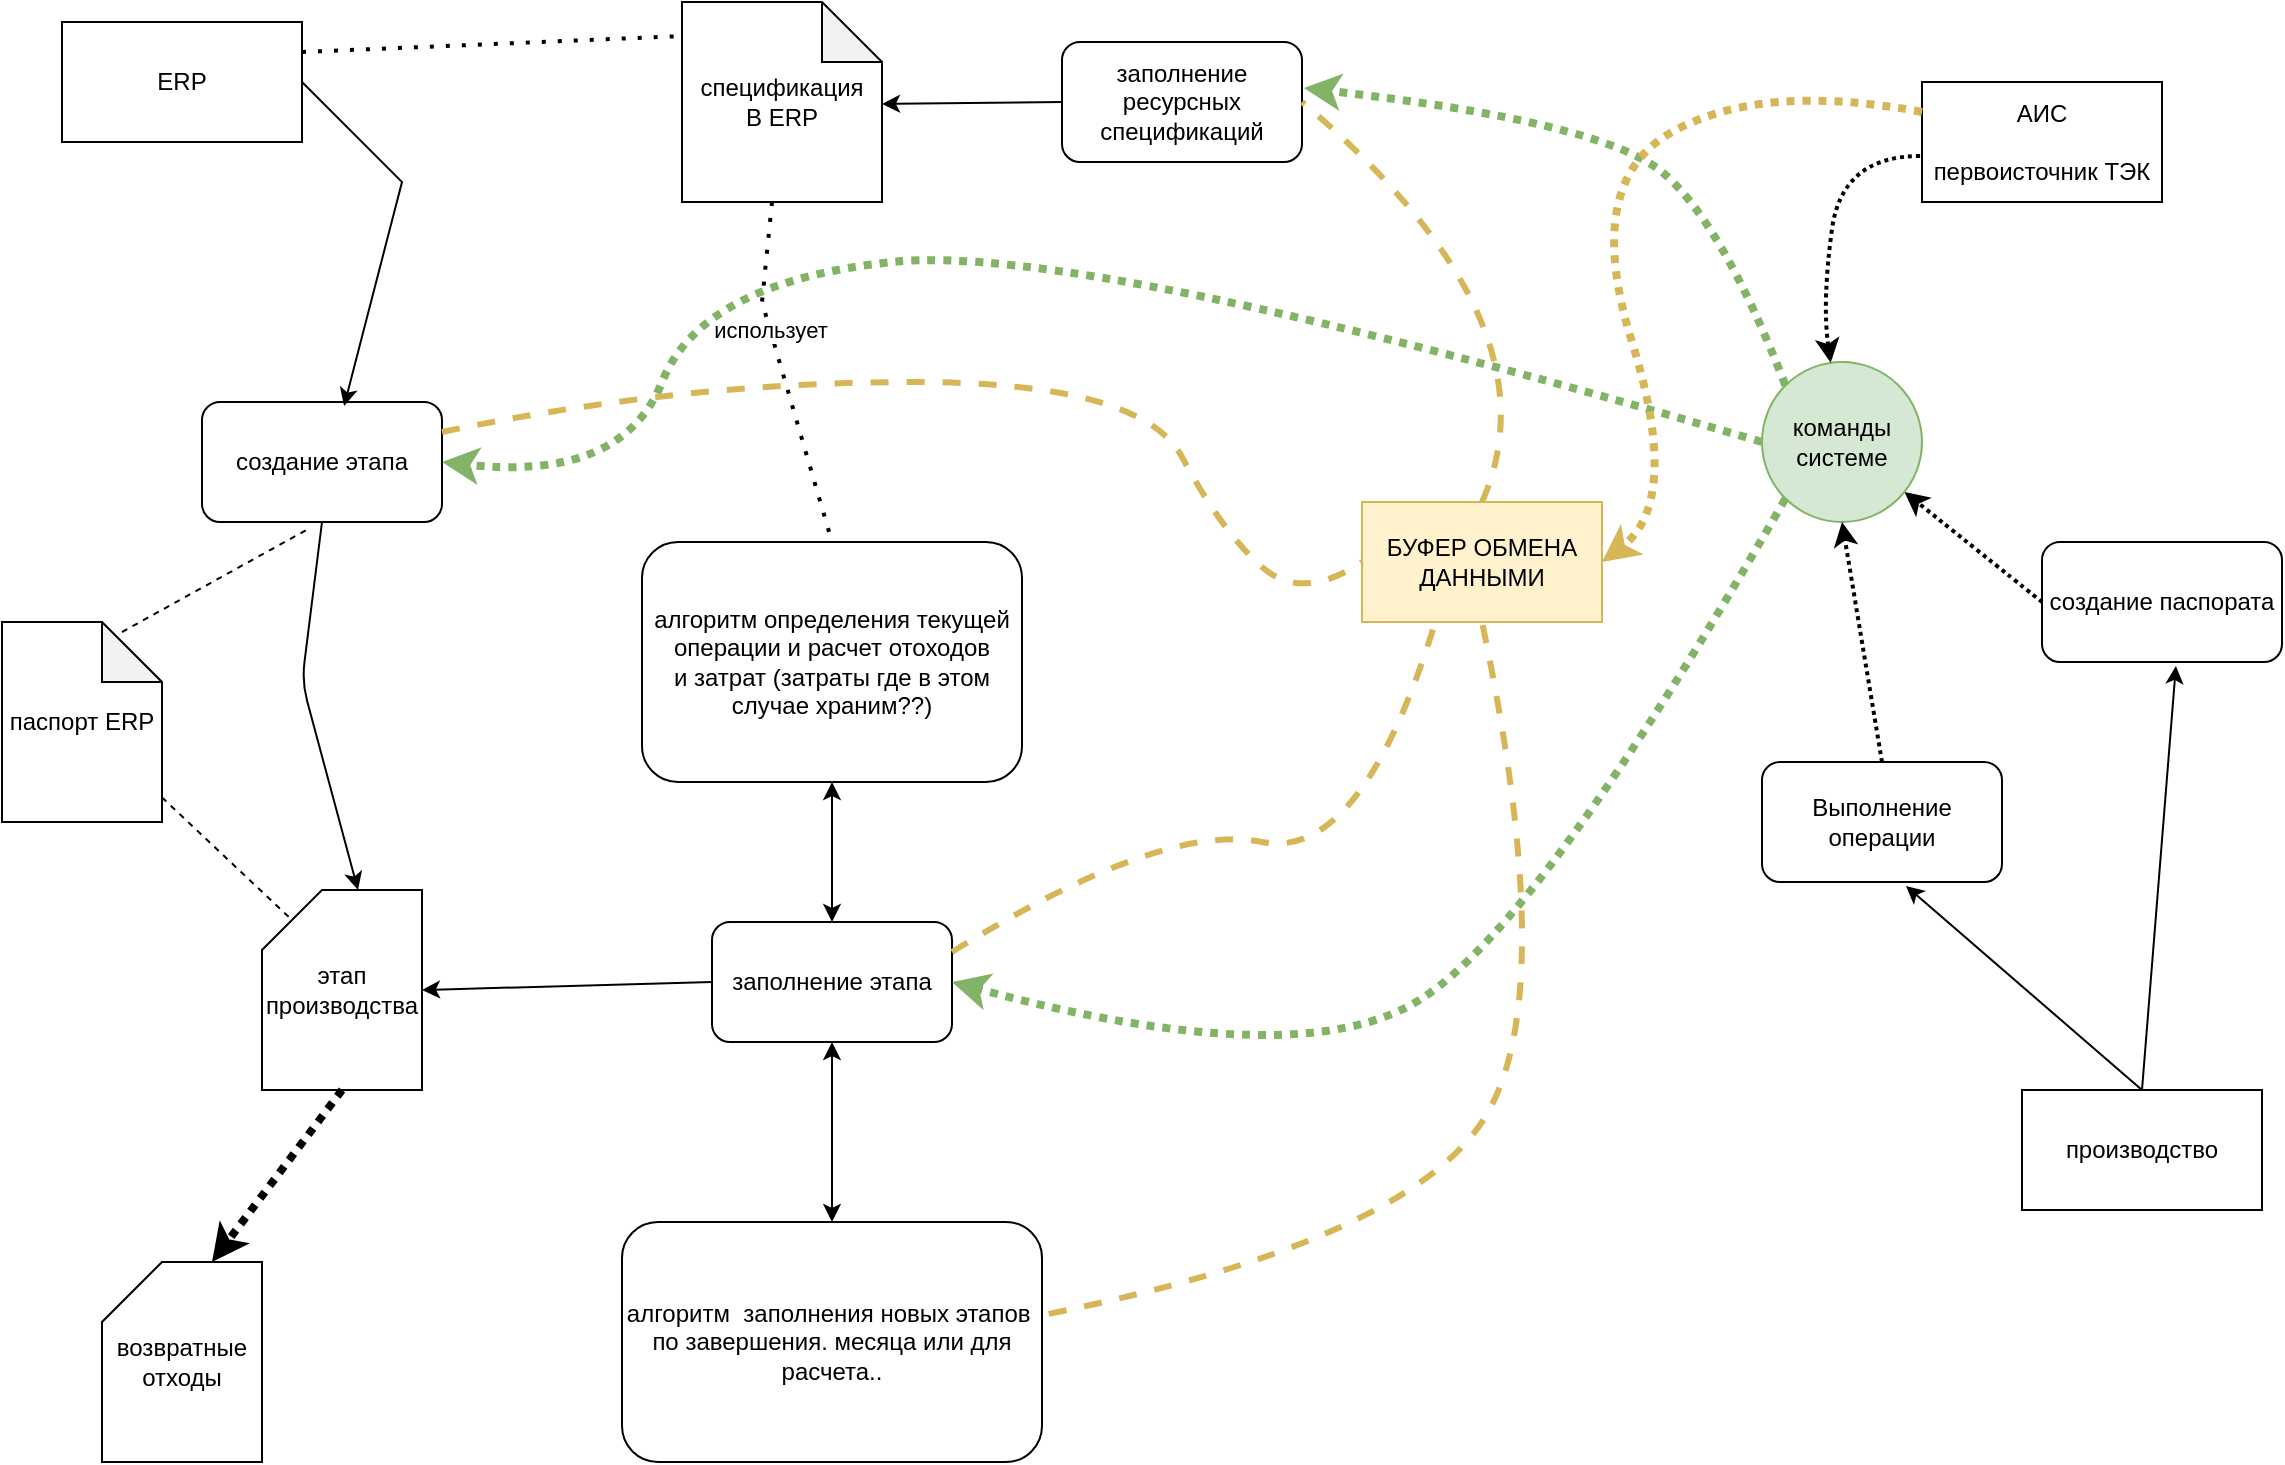 <mxfile version="20.2.7" type="github">
  <diagram id="PHX1l-ExRGSCwsFTTTdl" name="Страница 1">
    <mxGraphModel dx="1422" dy="857" grid="1" gridSize="10" guides="1" tooltips="1" connect="1" arrows="1" fold="1" page="1" pageScale="1" pageWidth="1169" pageHeight="827" math="0" shadow="0">
      <root>
        <mxCell id="0" />
        <mxCell id="1" parent="0" />
        <mxCell id="NBpqTVy8cXAawz9MeVF5-1" value="АИС&lt;br&gt;&lt;br&gt;первоисточник ТЭК" style="rounded=0;whiteSpace=wrap;html=1;" vertex="1" parent="1">
          <mxGeometry x="980" y="60" width="120" height="60" as="geometry" />
        </mxCell>
        <mxCell id="NBpqTVy8cXAawz9MeVF5-2" value="ERP" style="rounded=0;whiteSpace=wrap;html=1;" vertex="1" parent="1">
          <mxGeometry x="50" y="30" width="120" height="60" as="geometry" />
        </mxCell>
        <mxCell id="NBpqTVy8cXAawz9MeVF5-3" value="спецификация&lt;br&gt;В ERP" style="shape=note;whiteSpace=wrap;html=1;backgroundOutline=1;darkOpacity=0.05;" vertex="1" parent="1">
          <mxGeometry x="360" y="20" width="100" height="100" as="geometry" />
        </mxCell>
        <mxCell id="NBpqTVy8cXAawz9MeVF5-4" value="производство" style="rounded=0;whiteSpace=wrap;html=1;" vertex="1" parent="1">
          <mxGeometry x="1030" y="564" width="120" height="60" as="geometry" />
        </mxCell>
        <mxCell id="NBpqTVy8cXAawz9MeVF5-5" value="заполнение этапа" style="rounded=1;whiteSpace=wrap;html=1;" vertex="1" parent="1">
          <mxGeometry x="375" y="480" width="120" height="60" as="geometry" />
        </mxCell>
        <mxCell id="NBpqTVy8cXAawz9MeVF5-6" value="" style="endArrow=none;dashed=1;html=1;dashPattern=1 3;strokeWidth=2;rounded=0;entryX=0.5;entryY=0;entryDx=0;entryDy=0;" edge="1" parent="1" source="NBpqTVy8cXAawz9MeVF5-3" target="NBpqTVy8cXAawz9MeVF5-25">
          <mxGeometry width="50" height="50" relative="1" as="geometry">
            <mxPoint x="240" y="450" as="sourcePoint" />
            <mxPoint x="510" y="260" as="targetPoint" />
            <Array as="points">
              <mxPoint x="400" y="170" />
            </Array>
          </mxGeometry>
        </mxCell>
        <mxCell id="NBpqTVy8cXAawz9MeVF5-7" value="использует" style="edgeLabel;html=1;align=center;verticalAlign=middle;resizable=0;points=[];" vertex="1" connectable="0" parent="NBpqTVy8cXAawz9MeVF5-6">
          <mxGeometry x="-0.258" relative="1" as="geometry">
            <mxPoint as="offset" />
          </mxGeometry>
        </mxCell>
        <mxCell id="NBpqTVy8cXAawz9MeVF5-9" value="этап производства" style="shape=card;whiteSpace=wrap;html=1;" vertex="1" parent="1">
          <mxGeometry x="150" y="464" width="80" height="100" as="geometry" />
        </mxCell>
        <mxCell id="NBpqTVy8cXAawz9MeVF5-10" value="" style="endArrow=classic;html=1;rounded=0;exitX=0;exitY=0.5;exitDx=0;exitDy=0;entryX=1;entryY=0.5;entryDx=0;entryDy=0;entryPerimeter=0;" edge="1" parent="1" source="NBpqTVy8cXAawz9MeVF5-5" target="NBpqTVy8cXAawz9MeVF5-9">
          <mxGeometry width="50" height="50" relative="1" as="geometry">
            <mxPoint x="310" y="594" as="sourcePoint" />
            <mxPoint x="360" y="544" as="targetPoint" />
          </mxGeometry>
        </mxCell>
        <mxCell id="NBpqTVy8cXAawz9MeVF5-11" value="заполнение ресурсных спецификаций" style="rounded=1;whiteSpace=wrap;html=1;" vertex="1" parent="1">
          <mxGeometry x="550" y="40" width="120" height="60" as="geometry" />
        </mxCell>
        <mxCell id="NBpqTVy8cXAawz9MeVF5-13" value="" style="endArrow=classic;html=1;rounded=0;exitX=0;exitY=0.5;exitDx=0;exitDy=0;entryX=1;entryY=0.51;entryDx=0;entryDy=0;entryPerimeter=0;" edge="1" parent="1" source="NBpqTVy8cXAawz9MeVF5-11" target="NBpqTVy8cXAawz9MeVF5-3">
          <mxGeometry width="50" height="50" relative="1" as="geometry">
            <mxPoint x="510" y="120" as="sourcePoint" />
            <mxPoint x="560" y="70" as="targetPoint" />
          </mxGeometry>
        </mxCell>
        <mxCell id="NBpqTVy8cXAawz9MeVF5-14" value="создание этапа" style="rounded=1;whiteSpace=wrap;html=1;" vertex="1" parent="1">
          <mxGeometry x="120" y="220" width="120" height="60" as="geometry" />
        </mxCell>
        <mxCell id="NBpqTVy8cXAawz9MeVF5-15" value="" style="endArrow=classic;html=1;rounded=0;exitX=1;exitY=0.5;exitDx=0;exitDy=0;entryX=0.592;entryY=0.033;entryDx=0;entryDy=0;entryPerimeter=0;" edge="1" parent="1" source="NBpqTVy8cXAawz9MeVF5-2" target="NBpqTVy8cXAawz9MeVF5-14">
          <mxGeometry width="50" height="50" relative="1" as="geometry">
            <mxPoint x="240" y="150" as="sourcePoint" />
            <mxPoint x="290" y="100" as="targetPoint" />
            <Array as="points">
              <mxPoint x="220" y="110" />
            </Array>
          </mxGeometry>
        </mxCell>
        <mxCell id="NBpqTVy8cXAawz9MeVF5-16" value="" style="endArrow=none;dashed=1;html=1;dashPattern=1 3;strokeWidth=2;rounded=0;exitX=1;exitY=0.25;exitDx=0;exitDy=0;entryX=0.01;entryY=0.17;entryDx=0;entryDy=0;entryPerimeter=0;" edge="1" parent="1" source="NBpqTVy8cXAawz9MeVF5-2" target="NBpqTVy8cXAawz9MeVF5-3">
          <mxGeometry width="50" height="50" relative="1" as="geometry">
            <mxPoint x="250" y="120" as="sourcePoint" />
            <mxPoint x="300" y="70" as="targetPoint" />
          </mxGeometry>
        </mxCell>
        <mxCell id="NBpqTVy8cXAawz9MeVF5-17" value="" style="endArrow=classic;html=1;rounded=1;exitX=0.5;exitY=1;exitDx=0;exitDy=0;entryX=0.6;entryY=0;entryDx=0;entryDy=0;entryPerimeter=0;" edge="1" parent="1" source="NBpqTVy8cXAawz9MeVF5-14" target="NBpqTVy8cXAawz9MeVF5-9">
          <mxGeometry width="50" height="50" relative="1" as="geometry">
            <mxPoint x="280" y="350" as="sourcePoint" />
            <mxPoint x="330" y="300" as="targetPoint" />
            <Array as="points">
              <mxPoint x="170" y="360" />
            </Array>
          </mxGeometry>
        </mxCell>
        <mxCell id="NBpqTVy8cXAawz9MeVF5-18" value="паспорт ERP" style="shape=note;whiteSpace=wrap;html=1;backgroundOutline=1;darkOpacity=0.05;" vertex="1" parent="1">
          <mxGeometry x="20" y="330" width="80" height="100" as="geometry" />
        </mxCell>
        <mxCell id="NBpqTVy8cXAawz9MeVF5-19" value="" style="endArrow=none;dashed=1;html=1;rounded=0;entryX=0.45;entryY=1.05;entryDx=0;entryDy=0;entryPerimeter=0;exitX=0.75;exitY=0.05;exitDx=0;exitDy=0;exitPerimeter=0;" edge="1" parent="1" source="NBpqTVy8cXAawz9MeVF5-18" target="NBpqTVy8cXAawz9MeVF5-14">
          <mxGeometry width="50" height="50" relative="1" as="geometry">
            <mxPoint x="60" y="260" as="sourcePoint" />
            <mxPoint x="110" y="210" as="targetPoint" />
          </mxGeometry>
        </mxCell>
        <mxCell id="NBpqTVy8cXAawz9MeVF5-23" value="" style="endArrow=none;dashed=1;html=1;rounded=0;entryX=0;entryY=0;entryDx=15;entryDy=15;entryPerimeter=0;" edge="1" parent="1" source="NBpqTVy8cXAawz9MeVF5-18" target="NBpqTVy8cXAawz9MeVF5-9">
          <mxGeometry width="50" height="50" relative="1" as="geometry">
            <mxPoint x="120" y="534" as="sourcePoint" />
            <mxPoint x="170" y="484" as="targetPoint" />
          </mxGeometry>
        </mxCell>
        <mxCell id="NBpqTVy8cXAawz9MeVF5-25" value="алгоритм определения текущей&lt;br&gt;операции и расчет отоходов&lt;br&gt;и затрат (затраты где в этом случае храним??)" style="rounded=1;whiteSpace=wrap;html=1;" vertex="1" parent="1">
          <mxGeometry x="340" y="290" width="190" height="120" as="geometry" />
        </mxCell>
        <mxCell id="NBpqTVy8cXAawz9MeVF5-26" value="создание паспората" style="rounded=1;whiteSpace=wrap;html=1;" vertex="1" parent="1">
          <mxGeometry x="1040" y="290" width="120" height="60" as="geometry" />
        </mxCell>
        <mxCell id="NBpqTVy8cXAawz9MeVF5-27" value="" style="endArrow=classic;html=1;rounded=0;exitX=0.5;exitY=0;exitDx=0;exitDy=0;entryX=0.558;entryY=1.033;entryDx=0;entryDy=0;entryPerimeter=0;" edge="1" parent="1" source="NBpqTVy8cXAawz9MeVF5-4" target="NBpqTVy8cXAawz9MeVF5-26">
          <mxGeometry width="50" height="50" relative="1" as="geometry">
            <mxPoint x="930" y="484" as="sourcePoint" />
            <mxPoint x="868.04" y="428.02" as="targetPoint" />
          </mxGeometry>
        </mxCell>
        <mxCell id="NBpqTVy8cXAawz9MeVF5-28" value="" style="endArrow=classic;html=1;exitX=0;exitY=0.5;exitDx=0;exitDy=0;curved=1;dashed=1;dashPattern=1 1;strokeWidth=2;" edge="1" parent="1" source="NBpqTVy8cXAawz9MeVF5-26" target="NBpqTVy8cXAawz9MeVF5-29">
          <mxGeometry width="50" height="50" relative="1" as="geometry">
            <mxPoint x="670" y="290" as="sourcePoint" />
            <mxPoint x="300" y="150" as="targetPoint" />
          </mxGeometry>
        </mxCell>
        <mxCell id="NBpqTVy8cXAawz9MeVF5-29" value="команды системе" style="ellipse;whiteSpace=wrap;html=1;aspect=fixed;fillColor=#d5e8d4;strokeColor=#82b366;" vertex="1" parent="1">
          <mxGeometry x="900" y="200" width="80" height="80" as="geometry" />
        </mxCell>
        <mxCell id="NBpqTVy8cXAawz9MeVF5-31" value="" style="curved=1;endArrow=classic;html=1;rounded=0;exitX=0;exitY=0.5;exitDx=0;exitDy=0;entryX=1;entryY=0.5;entryDx=0;entryDy=0;dashed=1;dashPattern=1 1;fillColor=#d5e8d4;strokeColor=#82b366;strokeWidth=4;" edge="1" parent="1" source="NBpqTVy8cXAawz9MeVF5-29" target="NBpqTVy8cXAawz9MeVF5-14">
          <mxGeometry width="50" height="50" relative="1" as="geometry">
            <mxPoint x="540" y="360" as="sourcePoint" />
            <mxPoint x="590" y="310" as="targetPoint" />
            <Array as="points">
              <mxPoint x="560" y="140" />
              <mxPoint x="370" y="160" />
              <mxPoint x="330" y="260" />
            </Array>
          </mxGeometry>
        </mxCell>
        <mxCell id="NBpqTVy8cXAawz9MeVF5-34" value="" style="endArrow=classic;startArrow=classic;html=1;rounded=0;entryX=0.5;entryY=1;entryDx=0;entryDy=0;exitX=0.5;exitY=0;exitDx=0;exitDy=0;" edge="1" parent="1" source="NBpqTVy8cXAawz9MeVF5-5" target="NBpqTVy8cXAawz9MeVF5-25">
          <mxGeometry width="50" height="50" relative="1" as="geometry">
            <mxPoint x="490" y="520" as="sourcePoint" />
            <mxPoint x="540" y="470" as="targetPoint" />
          </mxGeometry>
        </mxCell>
        <mxCell id="NBpqTVy8cXAawz9MeVF5-35" value="алгоритм&amp;nbsp; заполнения новых этапов&amp;nbsp;&lt;br&gt;по завершения. месяца или для расчета.." style="rounded=1;whiteSpace=wrap;html=1;" vertex="1" parent="1">
          <mxGeometry x="330" y="630" width="210" height="120" as="geometry" />
        </mxCell>
        <mxCell id="NBpqTVy8cXAawz9MeVF5-36" value="" style="endArrow=classic;startArrow=classic;html=1;rounded=0;" edge="1" parent="1" source="NBpqTVy8cXAawz9MeVF5-35" target="NBpqTVy8cXAawz9MeVF5-5">
          <mxGeometry width="50" height="50" relative="1" as="geometry">
            <mxPoint x="450" y="630" as="sourcePoint" />
            <mxPoint x="500" y="580" as="targetPoint" />
          </mxGeometry>
        </mxCell>
        <mxCell id="NBpqTVy8cXAawz9MeVF5-38" value="БУФЕР ОБМЕНА ДАННЫМИ" style="rounded=0;whiteSpace=wrap;html=1;fillColor=#fff2cc;strokeColor=#d6b656;" vertex="1" parent="1">
          <mxGeometry x="700" y="270" width="120" height="60" as="geometry" />
        </mxCell>
        <mxCell id="NBpqTVy8cXAawz9MeVF5-41" value="" style="curved=1;endArrow=classic;html=1;rounded=0;dashed=1;dashPattern=1 1;exitX=-0.008;exitY=0.617;exitDx=0;exitDy=0;exitPerimeter=0;strokeWidth=2;" edge="1" parent="1" source="NBpqTVy8cXAawz9MeVF5-1" target="NBpqTVy8cXAawz9MeVF5-29">
          <mxGeometry width="50" height="50" relative="1" as="geometry">
            <mxPoint x="950.04" y="260" as="sourcePoint" />
            <mxPoint x="880" y="40.02" as="targetPoint" />
            <Array as="points">
              <mxPoint x="940" y="97" />
              <mxPoint x="930" y="170" />
            </Array>
          </mxGeometry>
        </mxCell>
        <mxCell id="NBpqTVy8cXAawz9MeVF5-42" value="" style="endArrow=none;dashed=1;html=1;entryX=1;entryY=0.5;entryDx=0;entryDy=0;exitX=0.5;exitY=0;exitDx=0;exitDy=0;curved=1;fillColor=#fff2cc;strokeColor=#d6b656;strokeWidth=3;" edge="1" parent="1" source="NBpqTVy8cXAawz9MeVF5-38" target="NBpqTVy8cXAawz9MeVF5-11">
          <mxGeometry width="50" height="50" relative="1" as="geometry">
            <mxPoint x="770" y="180" as="sourcePoint" />
            <mxPoint x="820" y="130" as="targetPoint" />
            <Array as="points">
              <mxPoint x="800" y="180" />
            </Array>
          </mxGeometry>
        </mxCell>
        <mxCell id="NBpqTVy8cXAawz9MeVF5-43" value="" style="endArrow=none;dashed=1;html=1;entryX=0.5;entryY=1;entryDx=0;entryDy=0;curved=1;fillColor=#fff2cc;strokeColor=#d6b656;strokeWidth=3;exitX=1.016;exitY=0.383;exitDx=0;exitDy=0;exitPerimeter=0;" edge="1" parent="1" source="NBpqTVy8cXAawz9MeVF5-35" target="NBpqTVy8cXAawz9MeVF5-38">
          <mxGeometry width="50" height="50" relative="1" as="geometry">
            <mxPoint x="590" y="690" as="sourcePoint" />
            <mxPoint x="740" y="474" as="targetPoint" />
            <Array as="points">
              <mxPoint x="720" y="640" />
              <mxPoint x="800" y="520" />
            </Array>
          </mxGeometry>
        </mxCell>
        <mxCell id="NBpqTVy8cXAawz9MeVF5-44" value="" style="endArrow=none;dashed=1;html=1;entryX=0;entryY=0.5;entryDx=0;entryDy=0;exitX=1;exitY=0.25;exitDx=0;exitDy=0;curved=1;fillColor=#fff2cc;strokeColor=#d6b656;strokeWidth=3;" edge="1" parent="1" source="NBpqTVy8cXAawz9MeVF5-14" target="NBpqTVy8cXAawz9MeVF5-38">
          <mxGeometry width="50" height="50" relative="1" as="geometry">
            <mxPoint x="405" y="260" as="sourcePoint" />
            <mxPoint x="620" y="160" as="targetPoint" />
            <Array as="points">
              <mxPoint x="360" y="210" />
              <mxPoint x="590" y="210" />
              <mxPoint x="630" y="285" />
              <mxPoint x="670" y="320" />
            </Array>
          </mxGeometry>
        </mxCell>
        <mxCell id="NBpqTVy8cXAawz9MeVF5-45" value="" style="curved=1;endArrow=classic;html=1;rounded=0;dashed=1;dashPattern=1 1;exitX=0;exitY=0;exitDx=0;exitDy=0;entryX=1.008;entryY=0.383;entryDx=0;entryDy=0;entryPerimeter=0;fillColor=#d5e8d4;strokeColor=#82b366;strokeWidth=4;" edge="1" parent="1" source="NBpqTVy8cXAawz9MeVF5-29" target="NBpqTVy8cXAawz9MeVF5-11">
          <mxGeometry width="50" height="50" relative="1" as="geometry">
            <mxPoint x="919.04" y="50.02" as="sourcePoint" />
            <mxPoint x="851.716" y="164.716" as="targetPoint" />
            <Array as="points">
              <mxPoint x="880" y="130" />
              <mxPoint x="820" y="80" />
            </Array>
          </mxGeometry>
        </mxCell>
        <mxCell id="NBpqTVy8cXAawz9MeVF5-46" value="" style="curved=1;endArrow=classic;html=1;rounded=0;dashed=1;dashPattern=1 1;exitX=0;exitY=1;exitDx=0;exitDy=0;entryX=1;entryY=0.5;entryDx=0;entryDy=0;fillColor=#d5e8d4;strokeColor=#82b366;strokeWidth=4;" edge="1" parent="1" source="NBpqTVy8cXAawz9MeVF5-29" target="NBpqTVy8cXAawz9MeVF5-5">
          <mxGeometry width="50" height="50" relative="1" as="geometry">
            <mxPoint x="760.756" y="688.736" as="sourcePoint" />
            <mxPoint x="600" y="550" as="targetPoint" />
            <Array as="points">
              <mxPoint x="790" y="480" />
              <mxPoint x="669.04" y="557.02" />
            </Array>
          </mxGeometry>
        </mxCell>
        <mxCell id="NBpqTVy8cXAawz9MeVF5-47" value="Выполнение операции" style="rounded=1;whiteSpace=wrap;html=1;" vertex="1" parent="1">
          <mxGeometry x="900" y="400" width="120" height="60" as="geometry" />
        </mxCell>
        <mxCell id="NBpqTVy8cXAawz9MeVF5-48" value="" style="endArrow=classic;html=1;strokeWidth=1;curved=1;entryX=0.6;entryY=1.033;entryDx=0;entryDy=0;entryPerimeter=0;exitX=0.5;exitY=0;exitDx=0;exitDy=0;" edge="1" parent="1" source="NBpqTVy8cXAawz9MeVF5-4" target="NBpqTVy8cXAawz9MeVF5-47">
          <mxGeometry width="50" height="50" relative="1" as="geometry">
            <mxPoint x="930" y="580" as="sourcePoint" />
            <mxPoint x="980" y="530" as="targetPoint" />
          </mxGeometry>
        </mxCell>
        <mxCell id="NBpqTVy8cXAawz9MeVF5-49" value="" style="endArrow=classic;html=1;strokeWidth=2;curved=1;exitX=0.5;exitY=0;exitDx=0;exitDy=0;entryX=0.5;entryY=1;entryDx=0;entryDy=0;dashed=1;dashPattern=1 1;" edge="1" parent="1" source="NBpqTVy8cXAawz9MeVF5-47" target="NBpqTVy8cXAawz9MeVF5-29">
          <mxGeometry width="50" height="50" relative="1" as="geometry">
            <mxPoint x="910" y="380" as="sourcePoint" />
            <mxPoint x="960" y="330" as="targetPoint" />
          </mxGeometry>
        </mxCell>
        <mxCell id="NBpqTVy8cXAawz9MeVF5-50" value="" style="endArrow=classic;html=1;dashed=1;dashPattern=1 1;strokeWidth=4;curved=1;exitX=0;exitY=0.25;exitDx=0;exitDy=0;entryX=1;entryY=0.5;entryDx=0;entryDy=0;fillColor=#fff2cc;strokeColor=#d6b656;" edge="1" parent="1" source="NBpqTVy8cXAawz9MeVF5-1" target="NBpqTVy8cXAawz9MeVF5-38">
          <mxGeometry width="50" height="50" relative="1" as="geometry">
            <mxPoint x="570" y="450" as="sourcePoint" />
            <mxPoint x="620" y="400" as="targetPoint" />
            <Array as="points">
              <mxPoint x="900" y="60" />
              <mxPoint x="810" y="110" />
              <mxPoint x="860" y="270" />
            </Array>
          </mxGeometry>
        </mxCell>
        <mxCell id="NBpqTVy8cXAawz9MeVF5-52" value="" style="endArrow=none;dashed=1;html=1;entryX=0.308;entryY=0.983;entryDx=0;entryDy=0;curved=1;fillColor=#fff2cc;strokeColor=#d6b656;strokeWidth=3;exitX=1;exitY=0.25;exitDx=0;exitDy=0;entryPerimeter=0;" edge="1" parent="1" source="NBpqTVy8cXAawz9MeVF5-5" target="NBpqTVy8cXAawz9MeVF5-38">
          <mxGeometry width="50" height="50" relative="1" as="geometry">
            <mxPoint x="600" y="700" as="sourcePoint" />
            <mxPoint x="750" y="340" as="targetPoint" />
            <Array as="points">
              <mxPoint x="600" y="430" />
              <mxPoint x="700" y="450" />
            </Array>
          </mxGeometry>
        </mxCell>
        <mxCell id="NBpqTVy8cXAawz9MeVF5-53" value="возвратные отходы" style="shape=card;whiteSpace=wrap;html=1;" vertex="1" parent="1">
          <mxGeometry x="70" y="650" width="80" height="100" as="geometry" />
        </mxCell>
        <mxCell id="NBpqTVy8cXAawz9MeVF5-54" value="" style="endArrow=classic;html=1;dashed=1;dashPattern=1 1;strokeWidth=4;curved=1;exitX=0.5;exitY=1;exitDx=0;exitDy=0;exitPerimeter=0;entryX=0;entryY=0;entryDx=55;entryDy=0;entryPerimeter=0;" edge="1" parent="1" source="NBpqTVy8cXAawz9MeVF5-9" target="NBpqTVy8cXAawz9MeVF5-53">
          <mxGeometry width="50" height="50" relative="1" as="geometry">
            <mxPoint x="250" y="620" as="sourcePoint" />
            <mxPoint x="300" y="570" as="targetPoint" />
          </mxGeometry>
        </mxCell>
      </root>
    </mxGraphModel>
  </diagram>
</mxfile>
